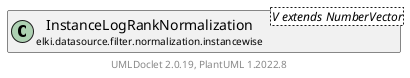 @startuml
    remove .*\.(Instance|Par|Parameterizer|Factory)$
    set namespaceSeparator none
    hide empty fields
    hide empty methods

    class "<size:14>InstanceLogRankNormalization.Par\n<size:10>elki.datasource.filter.normalization.instancewise" as elki.datasource.filter.normalization.instancewise.InstanceLogRankNormalization.Par [[InstanceLogRankNormalization.Par.html]] {
        +make(): InstanceLogRankNormalization<NumberVector>
    }

    interface "<size:14>Parameterizer\n<size:10>elki.utilities.optionhandling" as elki.utilities.optionhandling.Parameterizer [[../../../../utilities/optionhandling/Parameterizer.html]] {
        {abstract} +make(): Object
    }
    class "<size:14>InstanceLogRankNormalization\n<size:10>elki.datasource.filter.normalization.instancewise" as elki.datasource.filter.normalization.instancewise.InstanceLogRankNormalization<V extends NumberVector> [[InstanceLogRankNormalization.html]]

    elki.utilities.optionhandling.Parameterizer <|.. elki.datasource.filter.normalization.instancewise.InstanceLogRankNormalization.Par
    elki.datasource.filter.normalization.instancewise.InstanceLogRankNormalization +-- elki.datasource.filter.normalization.instancewise.InstanceLogRankNormalization.Par

    center footer UMLDoclet 2.0.19, PlantUML 1.2022.8
@enduml
